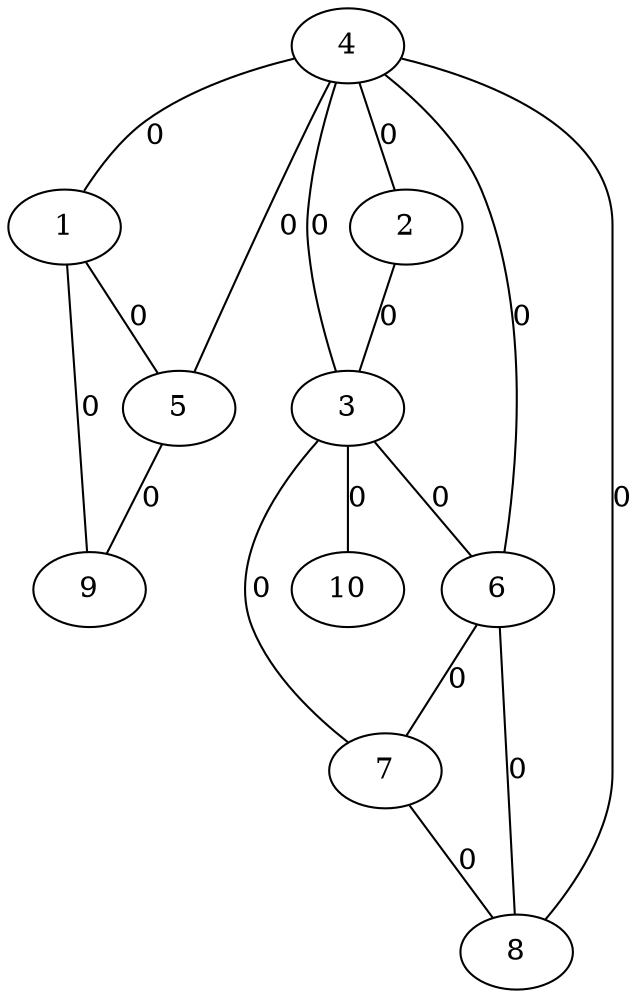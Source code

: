 graph G {
      4 -- 1 [label="0"];
      4 -- 2 [label="0"];
      4 -- 3 [label="0"];
      4 -- 5 [label="0"];
      4 -- 6 [label="0"];
      4 -- 8 [label="0"];
      1 -- 5 [label="0"];
      1 -- 9 [label="0"];
      5 -- 9 [label="0"];
      2 -- 3 [label="0"];
      3 -- 6 [label="0"];
      3 -- 7 [label="0"];
      3 -- 10 [label="0"];
      6 -- 7 [label="0"];
      6 -- 8 [label="0"];
      7 -- 8 [label="0"];
}
